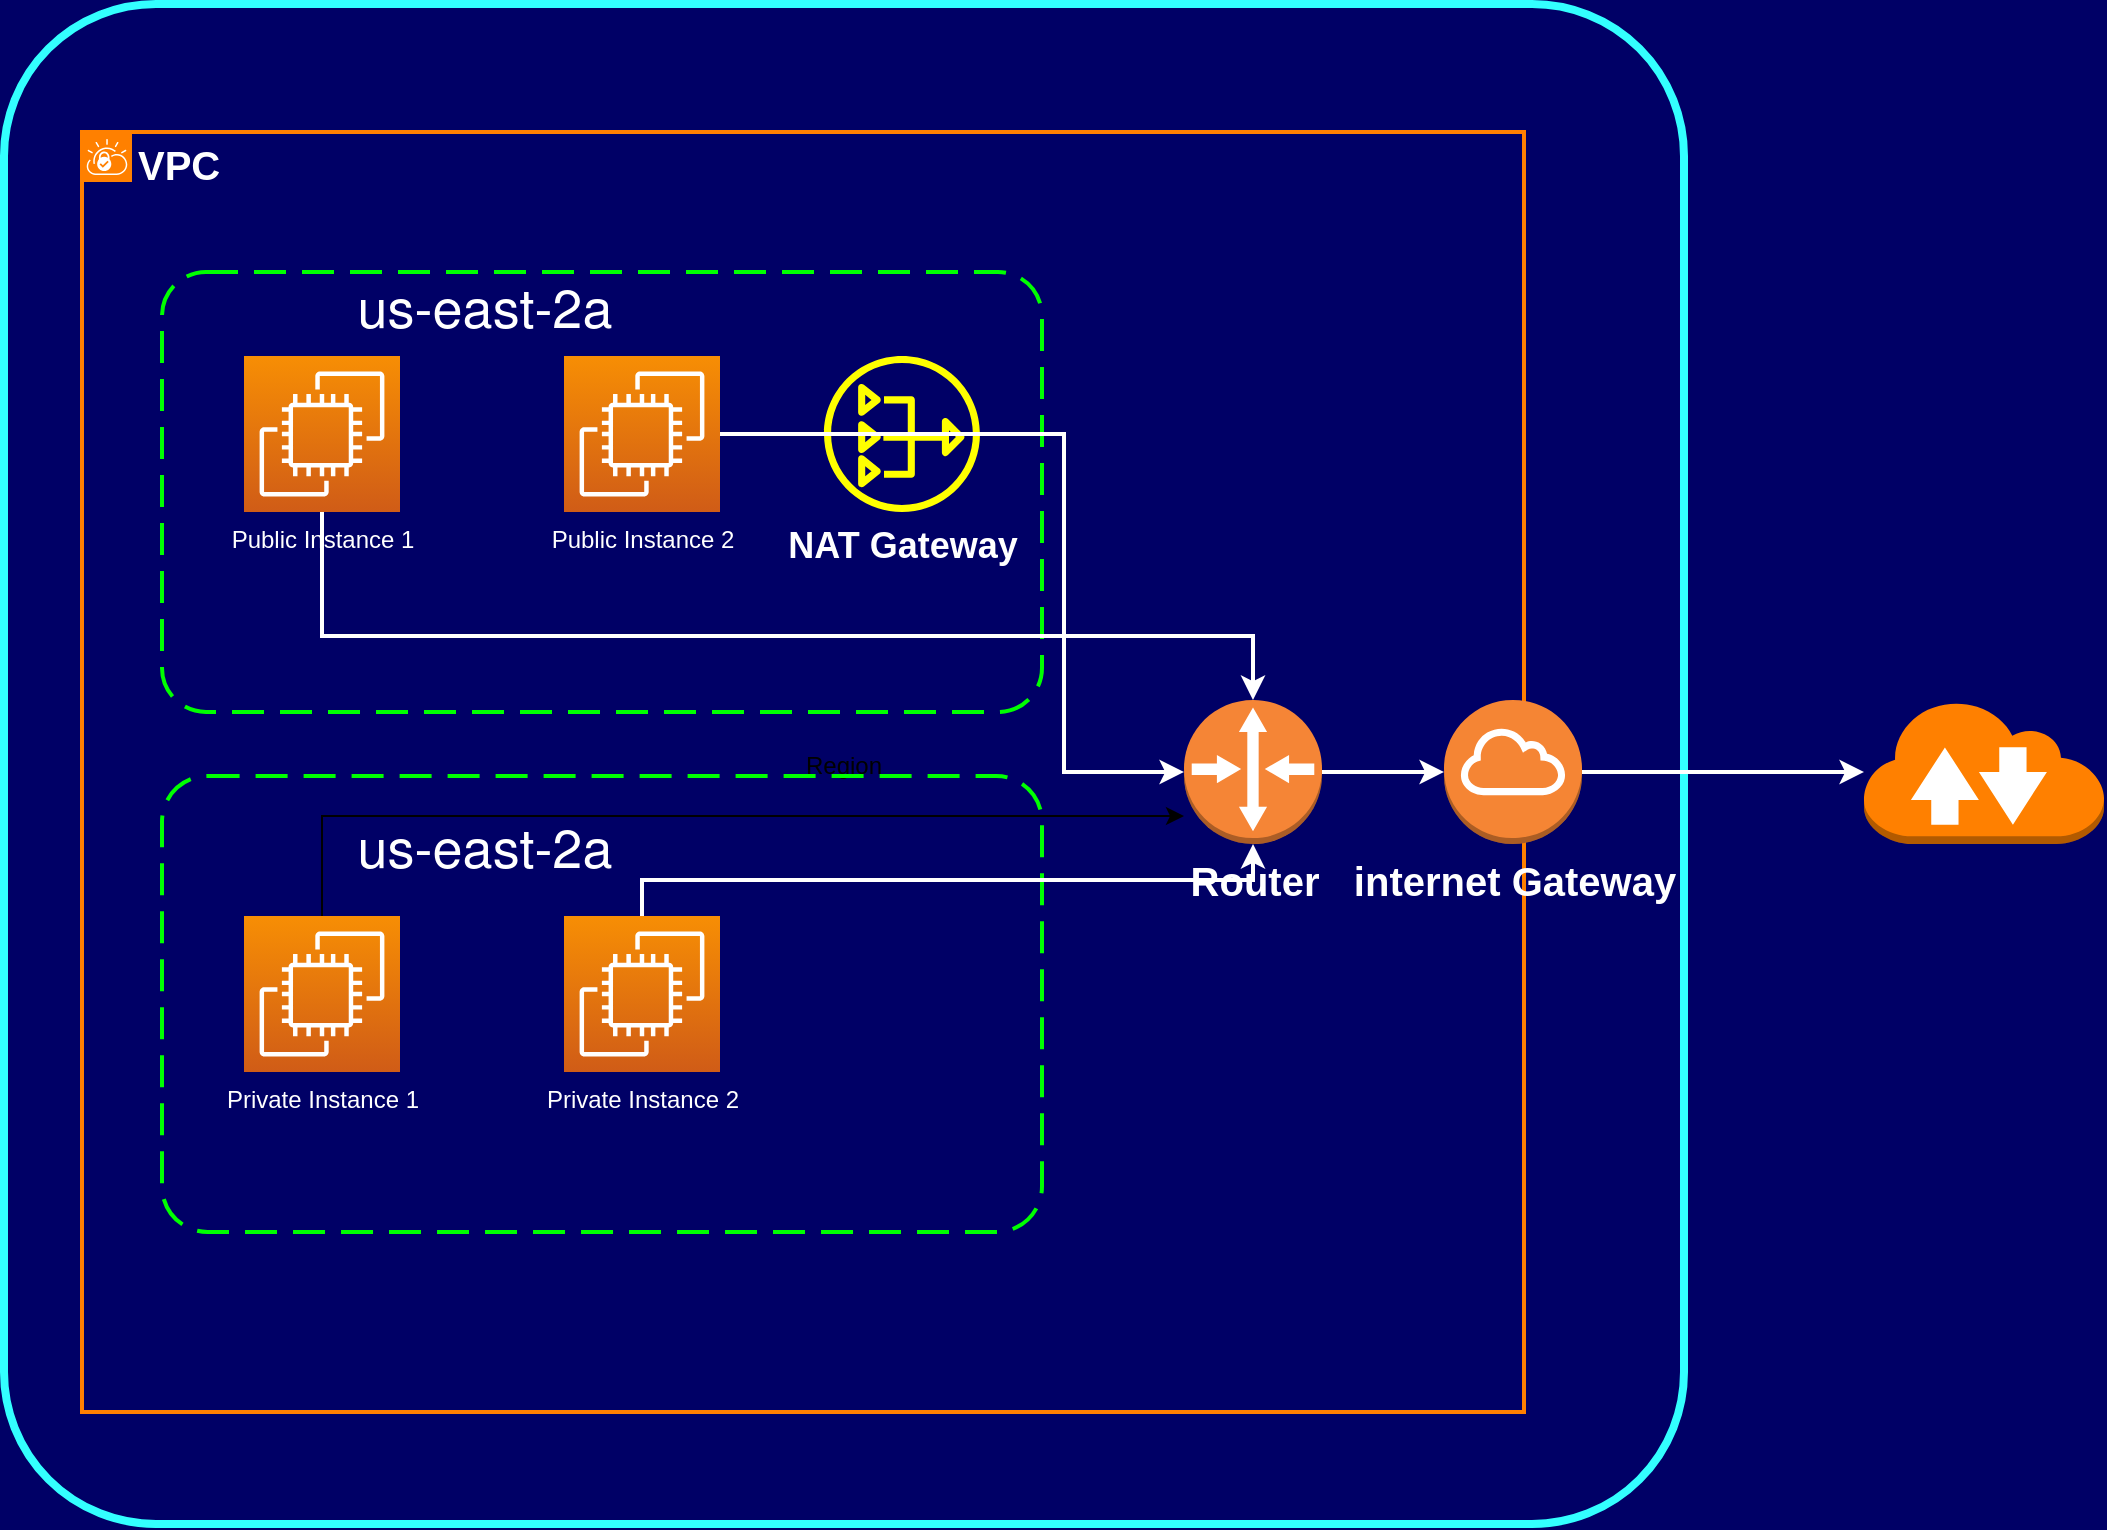 <mxfile version="13.4.5" type="device"><diagram id="42d2MnOTLwJn9G-qXROt" name="Page-1"><mxGraphModel dx="838" dy="1649" grid="1" gridSize="10" guides="1" tooltips="1" connect="1" arrows="1" fold="1" page="1" pageScale="1" pageWidth="827" pageHeight="1169" background="#000066" math="0" shadow="0"><root><mxCell id="0"/><mxCell id="1" parent="0"/><mxCell id="spoV-cCiz3RTzPL_7Wu1-1" value="Region" style="rounded=1;arcSize=10;fillColor=none;gradientColor=none;strokeWidth=4;strokeColor=#33FFFF;" parent="1" vertex="1"><mxGeometry x="80" y="-96" width="840" height="760" as="geometry"/></mxCell><mxCell id="spoV-cCiz3RTzPL_7Wu1-10" value="&lt;b&gt;VPC&lt;/b&gt;" style="shape=mxgraph.ibm.box;prType=vpc;fontStyle=0;verticalAlign=top;align=left;spacingLeft=32;spacingTop=4;fillColor=none;rounded=0;whiteSpace=wrap;html=1;strokeWidth=2;dashed=0;container=1;spacing=-4;collapsible=0;expand=0;recursiveResize=0;fontSize=20;strokeColor=#FF8000;labelBackgroundColor=none;fontColor=#FFFFFF;" parent="1" vertex="1"><mxGeometry x="119" y="-32" width="721" height="640" as="geometry"/></mxCell><mxCell id="spoV-cCiz3RTzPL_7Wu1-2" value="" style="rounded=1;arcSize=10;dashed=1;fillColor=none;gradientColor=none;dashPattern=8 4;strokeWidth=2;fontSize=20;strokeColor=#00FF00;" parent="spoV-cCiz3RTzPL_7Wu1-10" vertex="1"><mxGeometry x="40" y="70" width="440" height="220" as="geometry"/></mxCell><mxCell id="spoV-cCiz3RTzPL_7Wu1-32" value="&lt;span style=&quot;font-size: 18px&quot;&gt;&lt;b&gt;&lt;font color=&quot;#ffffff&quot;&gt;NAT Gateway&lt;/font&gt;&lt;/b&gt;&lt;/span&gt;" style="outlineConnect=0;fontColor=#232F3E;gradientColor=none;strokeColor=none;dashed=0;verticalLabelPosition=bottom;verticalAlign=top;align=center;html=1;fontSize=12;fontStyle=0;aspect=fixed;pointerEvents=1;shape=mxgraph.aws4.nat_gateway;fillColor=#FFFF00;" parent="spoV-cCiz3RTzPL_7Wu1-10" vertex="1"><mxGeometry x="371" y="112" width="78" height="78" as="geometry"/></mxCell><mxCell id="spoV-cCiz3RTzPL_7Wu1-9" value="&lt;b&gt;&lt;font color=&quot;#ffffff&quot;&gt;Router&lt;/font&gt;&lt;/b&gt;" style="outlineConnect=0;dashed=0;verticalLabelPosition=bottom;verticalAlign=top;align=center;html=1;shape=mxgraph.aws3.router;fillColor=#F58536;gradientColor=none;fontSize=20;" parent="spoV-cCiz3RTzPL_7Wu1-10" vertex="1"><mxGeometry x="551" y="284" width="69" height="72" as="geometry"/></mxCell><mxCell id="spoV-cCiz3RTzPL_7Wu1-37" value="" style="rounded=1;arcSize=10;dashed=1;fillColor=none;gradientColor=none;dashPattern=8 4;strokeWidth=2;fontSize=20;strokeColor=#00FF00;" parent="spoV-cCiz3RTzPL_7Wu1-10" vertex="1"><mxGeometry x="40" y="322" width="440" height="228" as="geometry"/></mxCell><mxCell id="spoV-cCiz3RTzPL_7Wu1-38" value="&lt;span style=&quot;font-family: &amp;#34;helvetica neue&amp;#34; , &amp;#34;roboto&amp;#34; , &amp;#34;arial&amp;#34; , sans-serif&quot;&gt;&lt;font style=&quot;font-size: 27px&quot; color=&quot;#ffffff&quot;&gt;us-east-2a&lt;/font&gt;&lt;/span&gt;" style="text;html=1;resizable=0;autosize=1;align=center;verticalAlign=middle;points=[];fillColor=none;strokeColor=none;rounded=0;fontSize=20;" parent="spoV-cCiz3RTzPL_7Wu1-10" vertex="1"><mxGeometry x="131" y="72" width="140" height="30" as="geometry"/></mxCell><mxCell id="spoV-cCiz3RTzPL_7Wu1-39" value="&lt;span style=&quot;font-family: &amp;#34;helvetica neue&amp;#34; , &amp;#34;roboto&amp;#34; , &amp;#34;arial&amp;#34; , sans-serif&quot;&gt;&lt;font style=&quot;font-size: 27px&quot; color=&quot;#ffffff&quot;&gt;us-east-2a&lt;/font&gt;&lt;/span&gt;" style="text;html=1;resizable=0;autosize=1;align=center;verticalAlign=middle;points=[];fillColor=none;strokeColor=none;rounded=0;fontSize=20;" parent="spoV-cCiz3RTzPL_7Wu1-10" vertex="1"><mxGeometry x="131" y="342" width="140" height="30" as="geometry"/></mxCell><mxCell id="spoV-cCiz3RTzPL_7Wu1-27" style="edgeStyle=elbowEdgeStyle;rounded=0;orthogonalLoop=1;jettySize=auto;elbow=vertical;html=1;fontSize=20;strokeColor=#FFFFFF;strokeWidth=2;" parent="1" source="spoV-cCiz3RTzPL_7Wu1-5" target="spoV-cCiz3RTzPL_7Wu1-9" edge="1"><mxGeometry relative="1" as="geometry"><Array as="points"><mxPoint x="410" y="220"/></Array></mxGeometry></mxCell><mxCell id="spoV-cCiz3RTzPL_7Wu1-5" value="&lt;font color=&quot;#ffffff&quot;&gt;Public Instance 1&lt;/font&gt;" style="outlineConnect=0;fontColor=#232F3E;gradientColor=#F78E04;gradientDirection=north;fillColor=#D05C17;strokeColor=#ffffff;dashed=0;verticalLabelPosition=bottom;verticalAlign=top;align=center;html=1;fontSize=12;fontStyle=0;aspect=fixed;shape=mxgraph.aws4.resourceIcon;resIcon=mxgraph.aws4.ec2;" parent="1" vertex="1"><mxGeometry x="200" y="80" width="78" height="78" as="geometry"/></mxCell><mxCell id="spoV-cCiz3RTzPL_7Wu1-28" style="edgeStyle=elbowEdgeStyle;rounded=0;orthogonalLoop=1;jettySize=auto;elbow=vertical;html=1;fontSize=20;" parent="1" source="spoV-cCiz3RTzPL_7Wu1-6" target="spoV-cCiz3RTzPL_7Wu1-9" edge="1"><mxGeometry relative="1" as="geometry"><Array as="points"><mxPoint x="380" y="310"/><mxPoint x="400" y="290"/></Array></mxGeometry></mxCell><mxCell id="spoV-cCiz3RTzPL_7Wu1-6" value="&lt;font color=&quot;#ffffff&quot;&gt;Private Instance 1&lt;/font&gt;" style="outlineConnect=0;fontColor=#232F3E;gradientColor=#F78E04;gradientDirection=north;fillColor=#D05C17;strokeColor=#ffffff;dashed=0;verticalLabelPosition=bottom;verticalAlign=top;align=center;html=1;fontSize=12;fontStyle=0;aspect=fixed;shape=mxgraph.aws4.resourceIcon;resIcon=mxgraph.aws4.ec2;" parent="1" vertex="1"><mxGeometry x="200" y="360" width="78" height="78" as="geometry"/></mxCell><mxCell id="spoV-cCiz3RTzPL_7Wu1-25" style="edgeStyle=elbowEdgeStyle;rounded=0;orthogonalLoop=1;jettySize=auto;html=1;fontSize=20;strokeColor=#FFFFFF;strokeWidth=2;" parent="1" source="spoV-cCiz3RTzPL_7Wu1-12" target="spoV-cCiz3RTzPL_7Wu1-9" edge="1"><mxGeometry relative="1" as="geometry"><Array as="points"><mxPoint x="610" y="180"/></Array></mxGeometry></mxCell><mxCell id="spoV-cCiz3RTzPL_7Wu1-12" value="&lt;font color=&quot;#ffffff&quot;&gt;Public Instance 2&lt;/font&gt;" style="outlineConnect=0;fontColor=#232F3E;gradientColor=#F78E04;gradientDirection=north;fillColor=#D05C17;strokeColor=#ffffff;dashed=0;verticalLabelPosition=bottom;verticalAlign=top;align=center;html=1;fontSize=12;fontStyle=0;aspect=fixed;shape=mxgraph.aws4.resourceIcon;resIcon=mxgraph.aws4.ec2;" parent="1" vertex="1"><mxGeometry x="360" y="80" width="78" height="78" as="geometry"/></mxCell><mxCell id="spoV-cCiz3RTzPL_7Wu1-30" style="edgeStyle=elbowEdgeStyle;rounded=0;orthogonalLoop=1;jettySize=auto;elbow=vertical;html=1;fontSize=20;strokeColor=#FFFFFF;strokeWidth=2;" parent="1" source="spoV-cCiz3RTzPL_7Wu1-15" target="spoV-cCiz3RTzPL_7Wu1-9" edge="1"><mxGeometry relative="1" as="geometry"/></mxCell><mxCell id="spoV-cCiz3RTzPL_7Wu1-15" value="&lt;font color=&quot;#ffffff&quot;&gt;Private Instance 2&lt;/font&gt;" style="outlineConnect=0;fontColor=#232F3E;gradientColor=#F78E04;gradientDirection=north;fillColor=#D05C17;strokeColor=#ffffff;dashed=0;verticalLabelPosition=bottom;verticalAlign=top;align=center;html=1;fontSize=12;fontStyle=0;aspect=fixed;shape=mxgraph.aws4.resourceIcon;resIcon=mxgraph.aws4.ec2;" parent="1" vertex="1"><mxGeometry x="360" y="360" width="78" height="78" as="geometry"/></mxCell><mxCell id="spoV-cCiz3RTzPL_7Wu1-46" value="" style="edgeStyle=none;rounded=0;orthogonalLoop=1;jettySize=auto;html=1;fontSize=20;strokeColor=#FFFFFF;strokeWidth=2;" parent="1" source="spoV-cCiz3RTzPL_7Wu1-31" target="spoV-cCiz3RTzPL_7Wu1-44" edge="1"><mxGeometry relative="1" as="geometry"><mxPoint x="949" y="276" as="targetPoint"/></mxGeometry></mxCell><mxCell id="spoV-cCiz3RTzPL_7Wu1-31" value="&lt;b&gt;&lt;font color=&quot;#ffffff&quot;&gt;internet Gateway&lt;/font&gt;&lt;/b&gt;" style="outlineConnect=0;dashed=0;verticalLabelPosition=bottom;verticalAlign=top;align=center;html=1;shape=mxgraph.aws3.internet_gateway;fillColor=#F58534;gradientColor=none;fontSize=20;" parent="1" vertex="1"><mxGeometry x="800" y="252" width="69" height="72" as="geometry"/></mxCell><mxCell id="spoV-cCiz3RTzPL_7Wu1-44" value="" style="outlineConnect=0;dashed=0;verticalLabelPosition=bottom;verticalAlign=top;align=center;html=1;shape=mxgraph.aws3.internet_2;gradientColor=none;fontSize=20;fillColor=#FF8000;" parent="1" vertex="1"><mxGeometry x="1010" y="252" width="120" height="72" as="geometry"/></mxCell><mxCell id="spoV-cCiz3RTzPL_7Wu1-47" style="rounded=0;orthogonalLoop=1;jettySize=auto;html=1;fontSize=20;strokeColor=#FFFFFF;strokeWidth=2;" parent="1" source="spoV-cCiz3RTzPL_7Wu1-9" target="spoV-cCiz3RTzPL_7Wu1-31" edge="1"><mxGeometry relative="1" as="geometry"/></mxCell></root></mxGraphModel></diagram></mxfile>